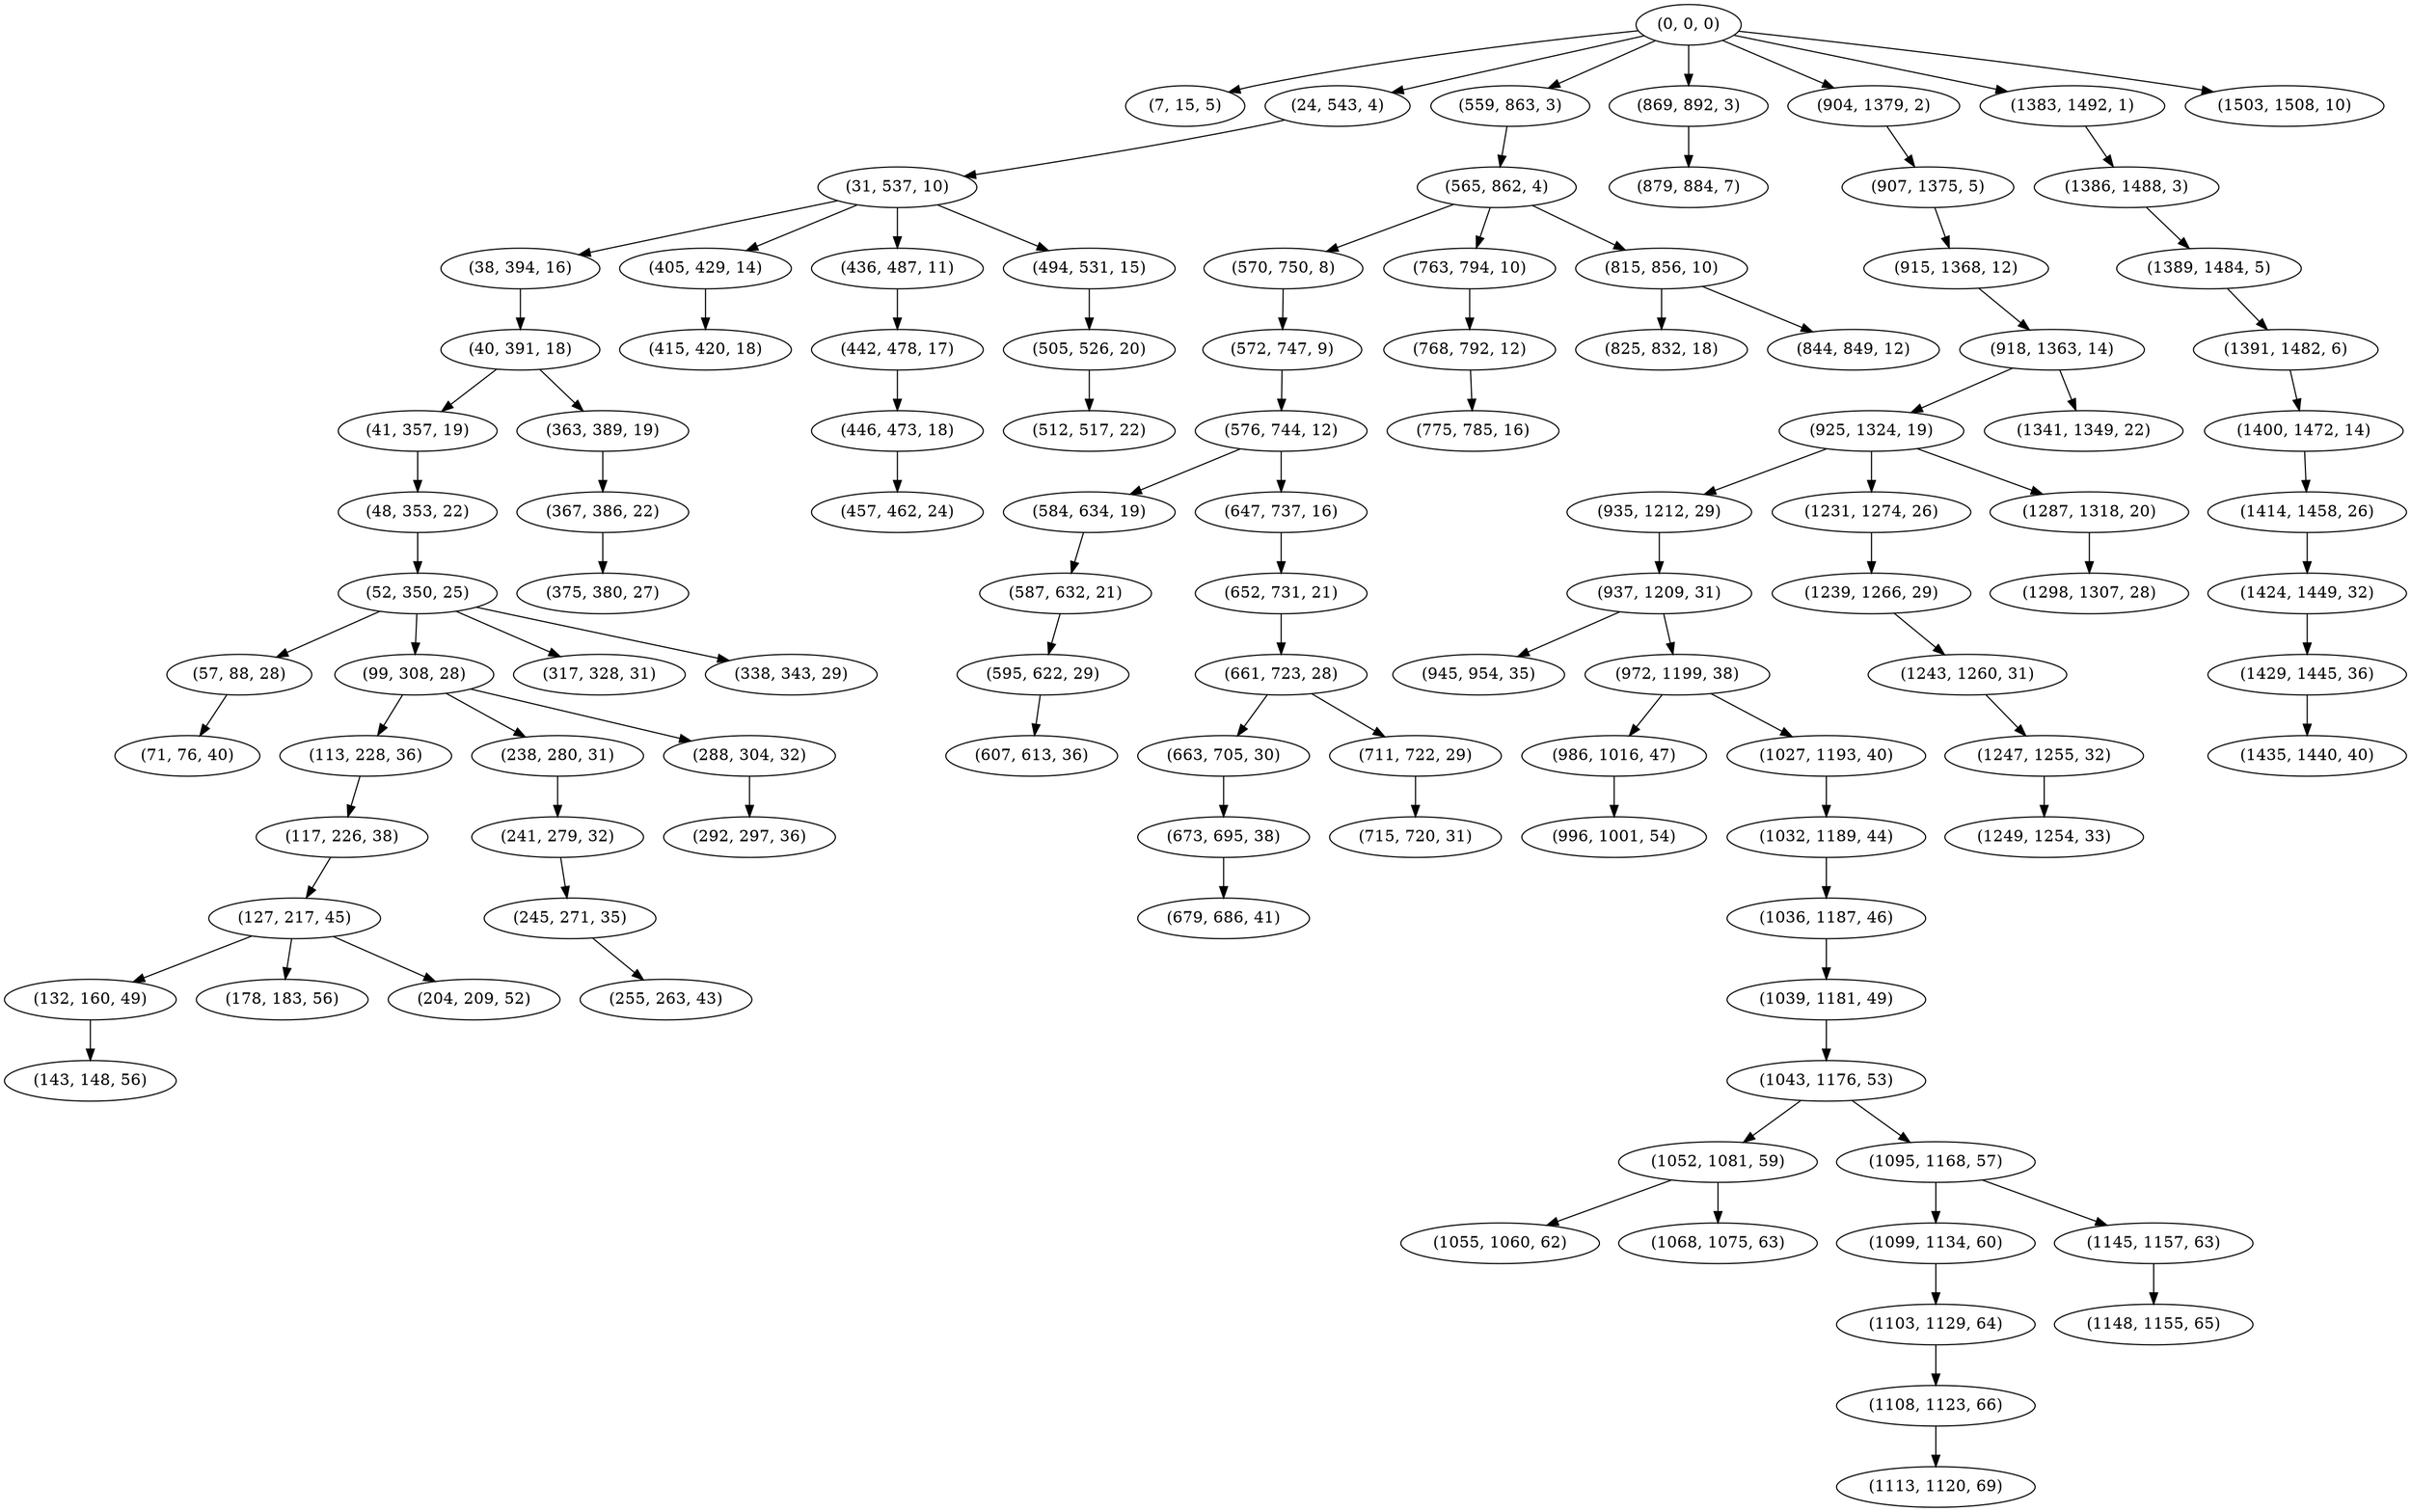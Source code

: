 digraph tree {
    "(0, 0, 0)";
    "(7, 15, 5)";
    "(24, 543, 4)";
    "(31, 537, 10)";
    "(38, 394, 16)";
    "(40, 391, 18)";
    "(41, 357, 19)";
    "(48, 353, 22)";
    "(52, 350, 25)";
    "(57, 88, 28)";
    "(71, 76, 40)";
    "(99, 308, 28)";
    "(113, 228, 36)";
    "(117, 226, 38)";
    "(127, 217, 45)";
    "(132, 160, 49)";
    "(143, 148, 56)";
    "(178, 183, 56)";
    "(204, 209, 52)";
    "(238, 280, 31)";
    "(241, 279, 32)";
    "(245, 271, 35)";
    "(255, 263, 43)";
    "(288, 304, 32)";
    "(292, 297, 36)";
    "(317, 328, 31)";
    "(338, 343, 29)";
    "(363, 389, 19)";
    "(367, 386, 22)";
    "(375, 380, 27)";
    "(405, 429, 14)";
    "(415, 420, 18)";
    "(436, 487, 11)";
    "(442, 478, 17)";
    "(446, 473, 18)";
    "(457, 462, 24)";
    "(494, 531, 15)";
    "(505, 526, 20)";
    "(512, 517, 22)";
    "(559, 863, 3)";
    "(565, 862, 4)";
    "(570, 750, 8)";
    "(572, 747, 9)";
    "(576, 744, 12)";
    "(584, 634, 19)";
    "(587, 632, 21)";
    "(595, 622, 29)";
    "(607, 613, 36)";
    "(647, 737, 16)";
    "(652, 731, 21)";
    "(661, 723, 28)";
    "(663, 705, 30)";
    "(673, 695, 38)";
    "(679, 686, 41)";
    "(711, 722, 29)";
    "(715, 720, 31)";
    "(763, 794, 10)";
    "(768, 792, 12)";
    "(775, 785, 16)";
    "(815, 856, 10)";
    "(825, 832, 18)";
    "(844, 849, 12)";
    "(869, 892, 3)";
    "(879, 884, 7)";
    "(904, 1379, 2)";
    "(907, 1375, 5)";
    "(915, 1368, 12)";
    "(918, 1363, 14)";
    "(925, 1324, 19)";
    "(935, 1212, 29)";
    "(937, 1209, 31)";
    "(945, 954, 35)";
    "(972, 1199, 38)";
    "(986, 1016, 47)";
    "(996, 1001, 54)";
    "(1027, 1193, 40)";
    "(1032, 1189, 44)";
    "(1036, 1187, 46)";
    "(1039, 1181, 49)";
    "(1043, 1176, 53)";
    "(1052, 1081, 59)";
    "(1055, 1060, 62)";
    "(1068, 1075, 63)";
    "(1095, 1168, 57)";
    "(1099, 1134, 60)";
    "(1103, 1129, 64)";
    "(1108, 1123, 66)";
    "(1113, 1120, 69)";
    "(1145, 1157, 63)";
    "(1148, 1155, 65)";
    "(1231, 1274, 26)";
    "(1239, 1266, 29)";
    "(1243, 1260, 31)";
    "(1247, 1255, 32)";
    "(1249, 1254, 33)";
    "(1287, 1318, 20)";
    "(1298, 1307, 28)";
    "(1341, 1349, 22)";
    "(1383, 1492, 1)";
    "(1386, 1488, 3)";
    "(1389, 1484, 5)";
    "(1391, 1482, 6)";
    "(1400, 1472, 14)";
    "(1414, 1458, 26)";
    "(1424, 1449, 32)";
    "(1429, 1445, 36)";
    "(1435, 1440, 40)";
    "(1503, 1508, 10)";
    "(0, 0, 0)" -> "(7, 15, 5)";
    "(0, 0, 0)" -> "(24, 543, 4)";
    "(0, 0, 0)" -> "(559, 863, 3)";
    "(0, 0, 0)" -> "(869, 892, 3)";
    "(0, 0, 0)" -> "(904, 1379, 2)";
    "(0, 0, 0)" -> "(1383, 1492, 1)";
    "(0, 0, 0)" -> "(1503, 1508, 10)";
    "(24, 543, 4)" -> "(31, 537, 10)";
    "(31, 537, 10)" -> "(38, 394, 16)";
    "(31, 537, 10)" -> "(405, 429, 14)";
    "(31, 537, 10)" -> "(436, 487, 11)";
    "(31, 537, 10)" -> "(494, 531, 15)";
    "(38, 394, 16)" -> "(40, 391, 18)";
    "(40, 391, 18)" -> "(41, 357, 19)";
    "(40, 391, 18)" -> "(363, 389, 19)";
    "(41, 357, 19)" -> "(48, 353, 22)";
    "(48, 353, 22)" -> "(52, 350, 25)";
    "(52, 350, 25)" -> "(57, 88, 28)";
    "(52, 350, 25)" -> "(99, 308, 28)";
    "(52, 350, 25)" -> "(317, 328, 31)";
    "(52, 350, 25)" -> "(338, 343, 29)";
    "(57, 88, 28)" -> "(71, 76, 40)";
    "(99, 308, 28)" -> "(113, 228, 36)";
    "(99, 308, 28)" -> "(238, 280, 31)";
    "(99, 308, 28)" -> "(288, 304, 32)";
    "(113, 228, 36)" -> "(117, 226, 38)";
    "(117, 226, 38)" -> "(127, 217, 45)";
    "(127, 217, 45)" -> "(132, 160, 49)";
    "(127, 217, 45)" -> "(178, 183, 56)";
    "(127, 217, 45)" -> "(204, 209, 52)";
    "(132, 160, 49)" -> "(143, 148, 56)";
    "(238, 280, 31)" -> "(241, 279, 32)";
    "(241, 279, 32)" -> "(245, 271, 35)";
    "(245, 271, 35)" -> "(255, 263, 43)";
    "(288, 304, 32)" -> "(292, 297, 36)";
    "(363, 389, 19)" -> "(367, 386, 22)";
    "(367, 386, 22)" -> "(375, 380, 27)";
    "(405, 429, 14)" -> "(415, 420, 18)";
    "(436, 487, 11)" -> "(442, 478, 17)";
    "(442, 478, 17)" -> "(446, 473, 18)";
    "(446, 473, 18)" -> "(457, 462, 24)";
    "(494, 531, 15)" -> "(505, 526, 20)";
    "(505, 526, 20)" -> "(512, 517, 22)";
    "(559, 863, 3)" -> "(565, 862, 4)";
    "(565, 862, 4)" -> "(570, 750, 8)";
    "(565, 862, 4)" -> "(763, 794, 10)";
    "(565, 862, 4)" -> "(815, 856, 10)";
    "(570, 750, 8)" -> "(572, 747, 9)";
    "(572, 747, 9)" -> "(576, 744, 12)";
    "(576, 744, 12)" -> "(584, 634, 19)";
    "(576, 744, 12)" -> "(647, 737, 16)";
    "(584, 634, 19)" -> "(587, 632, 21)";
    "(587, 632, 21)" -> "(595, 622, 29)";
    "(595, 622, 29)" -> "(607, 613, 36)";
    "(647, 737, 16)" -> "(652, 731, 21)";
    "(652, 731, 21)" -> "(661, 723, 28)";
    "(661, 723, 28)" -> "(663, 705, 30)";
    "(661, 723, 28)" -> "(711, 722, 29)";
    "(663, 705, 30)" -> "(673, 695, 38)";
    "(673, 695, 38)" -> "(679, 686, 41)";
    "(711, 722, 29)" -> "(715, 720, 31)";
    "(763, 794, 10)" -> "(768, 792, 12)";
    "(768, 792, 12)" -> "(775, 785, 16)";
    "(815, 856, 10)" -> "(825, 832, 18)";
    "(815, 856, 10)" -> "(844, 849, 12)";
    "(869, 892, 3)" -> "(879, 884, 7)";
    "(904, 1379, 2)" -> "(907, 1375, 5)";
    "(907, 1375, 5)" -> "(915, 1368, 12)";
    "(915, 1368, 12)" -> "(918, 1363, 14)";
    "(918, 1363, 14)" -> "(925, 1324, 19)";
    "(918, 1363, 14)" -> "(1341, 1349, 22)";
    "(925, 1324, 19)" -> "(935, 1212, 29)";
    "(925, 1324, 19)" -> "(1231, 1274, 26)";
    "(925, 1324, 19)" -> "(1287, 1318, 20)";
    "(935, 1212, 29)" -> "(937, 1209, 31)";
    "(937, 1209, 31)" -> "(945, 954, 35)";
    "(937, 1209, 31)" -> "(972, 1199, 38)";
    "(972, 1199, 38)" -> "(986, 1016, 47)";
    "(972, 1199, 38)" -> "(1027, 1193, 40)";
    "(986, 1016, 47)" -> "(996, 1001, 54)";
    "(1027, 1193, 40)" -> "(1032, 1189, 44)";
    "(1032, 1189, 44)" -> "(1036, 1187, 46)";
    "(1036, 1187, 46)" -> "(1039, 1181, 49)";
    "(1039, 1181, 49)" -> "(1043, 1176, 53)";
    "(1043, 1176, 53)" -> "(1052, 1081, 59)";
    "(1043, 1176, 53)" -> "(1095, 1168, 57)";
    "(1052, 1081, 59)" -> "(1055, 1060, 62)";
    "(1052, 1081, 59)" -> "(1068, 1075, 63)";
    "(1095, 1168, 57)" -> "(1099, 1134, 60)";
    "(1095, 1168, 57)" -> "(1145, 1157, 63)";
    "(1099, 1134, 60)" -> "(1103, 1129, 64)";
    "(1103, 1129, 64)" -> "(1108, 1123, 66)";
    "(1108, 1123, 66)" -> "(1113, 1120, 69)";
    "(1145, 1157, 63)" -> "(1148, 1155, 65)";
    "(1231, 1274, 26)" -> "(1239, 1266, 29)";
    "(1239, 1266, 29)" -> "(1243, 1260, 31)";
    "(1243, 1260, 31)" -> "(1247, 1255, 32)";
    "(1247, 1255, 32)" -> "(1249, 1254, 33)";
    "(1287, 1318, 20)" -> "(1298, 1307, 28)";
    "(1383, 1492, 1)" -> "(1386, 1488, 3)";
    "(1386, 1488, 3)" -> "(1389, 1484, 5)";
    "(1389, 1484, 5)" -> "(1391, 1482, 6)";
    "(1391, 1482, 6)" -> "(1400, 1472, 14)";
    "(1400, 1472, 14)" -> "(1414, 1458, 26)";
    "(1414, 1458, 26)" -> "(1424, 1449, 32)";
    "(1424, 1449, 32)" -> "(1429, 1445, 36)";
    "(1429, 1445, 36)" -> "(1435, 1440, 40)";
}
